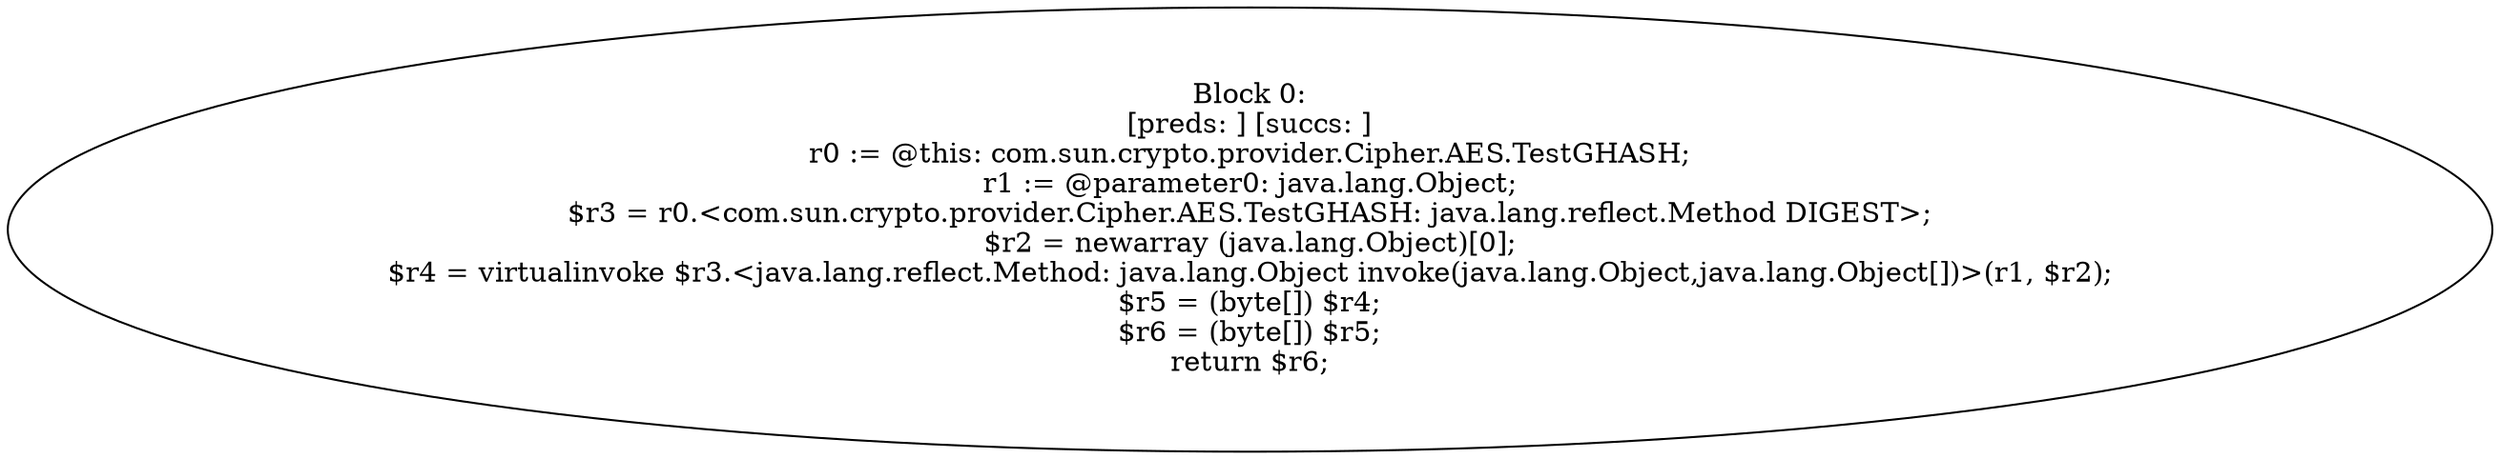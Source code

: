 digraph "unitGraph" {
    "Block 0:
[preds: ] [succs: ]
r0 := @this: com.sun.crypto.provider.Cipher.AES.TestGHASH;
r1 := @parameter0: java.lang.Object;
$r3 = r0.<com.sun.crypto.provider.Cipher.AES.TestGHASH: java.lang.reflect.Method DIGEST>;
$r2 = newarray (java.lang.Object)[0];
$r4 = virtualinvoke $r3.<java.lang.reflect.Method: java.lang.Object invoke(java.lang.Object,java.lang.Object[])>(r1, $r2);
$r5 = (byte[]) $r4;
$r6 = (byte[]) $r5;
return $r6;
"
}
